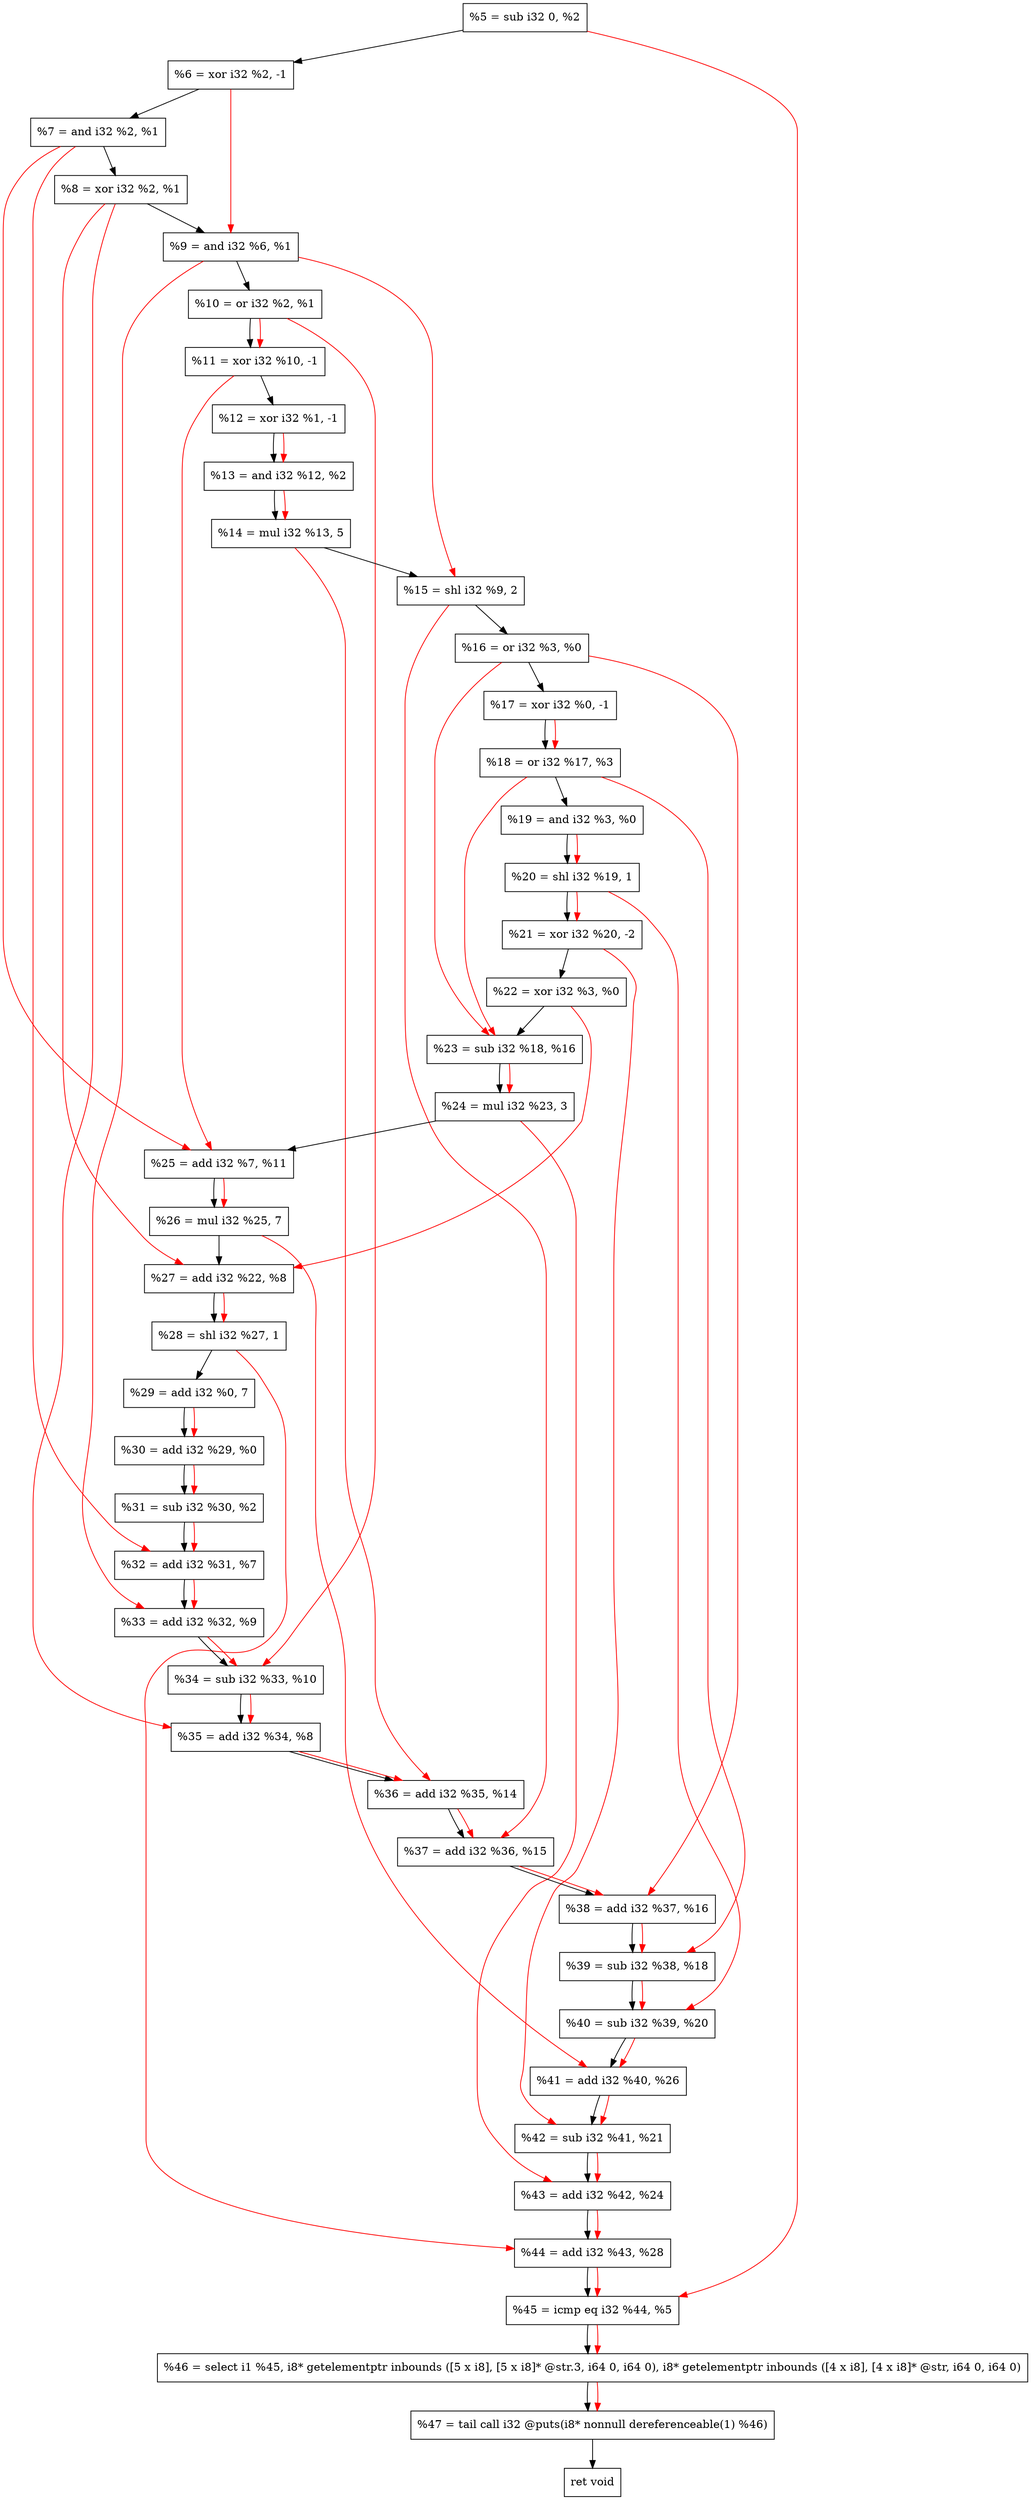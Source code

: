 digraph "DFG for'crackme' function" {
	Node0x132f130[shape=record, label="  %5 = sub i32 0, %2"];
	Node0x132f1d0[shape=record, label="  %6 = xor i32 %2, -1"];
	Node0x132f240[shape=record, label="  %7 = and i32 %2, %1"];
	Node0x132f2b0[shape=record, label="  %8 = xor i32 %2, %1"];
	Node0x132f320[shape=record, label="  %9 = and i32 %6, %1"];
	Node0x132f390[shape=record, label="  %10 = or i32 %2, %1"];
	Node0x132f400[shape=record, label="  %11 = xor i32 %10, -1"];
	Node0x132f470[shape=record, label="  %12 = xor i32 %1, -1"];
	Node0x132f4e0[shape=record, label="  %13 = and i32 %12, %2"];
	Node0x132f580[shape=record, label="  %14 = mul i32 %13, 5"];
	Node0x132f620[shape=record, label="  %15 = shl i32 %9, 2"];
	Node0x132f690[shape=record, label="  %16 = or i32 %3, %0"];
	Node0x132f700[shape=record, label="  %17 = xor i32 %0, -1"];
	Node0x132f770[shape=record, label="  %18 = or i32 %17, %3"];
	Node0x132f7e0[shape=record, label="  %19 = and i32 %3, %0"];
	Node0x132f880[shape=record, label="  %20 = shl i32 %19, 1"];
	Node0x132f920[shape=record, label="  %21 = xor i32 %20, -2"];
	Node0x132f990[shape=record, label="  %22 = xor i32 %3, %0"];
	Node0x132fa00[shape=record, label="  %23 = sub i32 %18, %16"];
	Node0x132faa0[shape=record, label="  %24 = mul i32 %23, 3"];
	Node0x132fb10[shape=record, label="  %25 = add i32 %7, %11"];
	Node0x132fbb0[shape=record, label="  %26 = mul i32 %25, 7"];
	Node0x132fc20[shape=record, label="  %27 = add i32 %22, %8"];
	Node0x132fc90[shape=record, label="  %28 = shl i32 %27, 1"];
	Node0x132fd00[shape=record, label="  %29 = add i32 %0, 7"];
	Node0x132fd70[shape=record, label="  %30 = add i32 %29, %0"];
	Node0x132fde0[shape=record, label="  %31 = sub i32 %30, %2"];
	Node0x132fe50[shape=record, label="  %32 = add i32 %31, %7"];
	Node0x13300d0[shape=record, label="  %33 = add i32 %32, %9"];
	Node0x1330140[shape=record, label="  %34 = sub i32 %33, %10"];
	Node0x13301b0[shape=record, label="  %35 = add i32 %34, %8"];
	Node0x1330220[shape=record, label="  %36 = add i32 %35, %14"];
	Node0x1330290[shape=record, label="  %37 = add i32 %36, %15"];
	Node0x1330300[shape=record, label="  %38 = add i32 %37, %16"];
	Node0x1330370[shape=record, label="  %39 = sub i32 %38, %18"];
	Node0x13303e0[shape=record, label="  %40 = sub i32 %39, %20"];
	Node0x1330450[shape=record, label="  %41 = add i32 %40, %26"];
	Node0x13304c0[shape=record, label="  %42 = sub i32 %41, %21"];
	Node0x1330530[shape=record, label="  %43 = add i32 %42, %24"];
	Node0x13305a0[shape=record, label="  %44 = add i32 %43, %28"];
	Node0x1330610[shape=record, label="  %45 = icmp eq i32 %44, %5"];
	Node0x12cf268[shape=record, label="  %46 = select i1 %45, i8* getelementptr inbounds ([5 x i8], [5 x i8]* @str.3, i64 0, i64 0), i8* getelementptr inbounds ([4 x i8], [4 x i8]* @str, i64 0, i64 0)"];
	Node0x1330ab0[shape=record, label="  %47 = tail call i32 @puts(i8* nonnull dereferenceable(1) %46)"];
	Node0x1330b00[shape=record, label="  ret void"];
	Node0x132f130 -> Node0x132f1d0;
	Node0x132f1d0 -> Node0x132f240;
	Node0x132f240 -> Node0x132f2b0;
	Node0x132f2b0 -> Node0x132f320;
	Node0x132f320 -> Node0x132f390;
	Node0x132f390 -> Node0x132f400;
	Node0x132f400 -> Node0x132f470;
	Node0x132f470 -> Node0x132f4e0;
	Node0x132f4e0 -> Node0x132f580;
	Node0x132f580 -> Node0x132f620;
	Node0x132f620 -> Node0x132f690;
	Node0x132f690 -> Node0x132f700;
	Node0x132f700 -> Node0x132f770;
	Node0x132f770 -> Node0x132f7e0;
	Node0x132f7e0 -> Node0x132f880;
	Node0x132f880 -> Node0x132f920;
	Node0x132f920 -> Node0x132f990;
	Node0x132f990 -> Node0x132fa00;
	Node0x132fa00 -> Node0x132faa0;
	Node0x132faa0 -> Node0x132fb10;
	Node0x132fb10 -> Node0x132fbb0;
	Node0x132fbb0 -> Node0x132fc20;
	Node0x132fc20 -> Node0x132fc90;
	Node0x132fc90 -> Node0x132fd00;
	Node0x132fd00 -> Node0x132fd70;
	Node0x132fd70 -> Node0x132fde0;
	Node0x132fde0 -> Node0x132fe50;
	Node0x132fe50 -> Node0x13300d0;
	Node0x13300d0 -> Node0x1330140;
	Node0x1330140 -> Node0x13301b0;
	Node0x13301b0 -> Node0x1330220;
	Node0x1330220 -> Node0x1330290;
	Node0x1330290 -> Node0x1330300;
	Node0x1330300 -> Node0x1330370;
	Node0x1330370 -> Node0x13303e0;
	Node0x13303e0 -> Node0x1330450;
	Node0x1330450 -> Node0x13304c0;
	Node0x13304c0 -> Node0x1330530;
	Node0x1330530 -> Node0x13305a0;
	Node0x13305a0 -> Node0x1330610;
	Node0x1330610 -> Node0x12cf268;
	Node0x12cf268 -> Node0x1330ab0;
	Node0x1330ab0 -> Node0x1330b00;
edge [color=red]
	Node0x132f1d0 -> Node0x132f320;
	Node0x132f390 -> Node0x132f400;
	Node0x132f470 -> Node0x132f4e0;
	Node0x132f4e0 -> Node0x132f580;
	Node0x132f320 -> Node0x132f620;
	Node0x132f700 -> Node0x132f770;
	Node0x132f7e0 -> Node0x132f880;
	Node0x132f880 -> Node0x132f920;
	Node0x132f770 -> Node0x132fa00;
	Node0x132f690 -> Node0x132fa00;
	Node0x132fa00 -> Node0x132faa0;
	Node0x132f240 -> Node0x132fb10;
	Node0x132f400 -> Node0x132fb10;
	Node0x132fb10 -> Node0x132fbb0;
	Node0x132f990 -> Node0x132fc20;
	Node0x132f2b0 -> Node0x132fc20;
	Node0x132fc20 -> Node0x132fc90;
	Node0x132fd00 -> Node0x132fd70;
	Node0x132fd70 -> Node0x132fde0;
	Node0x132fde0 -> Node0x132fe50;
	Node0x132f240 -> Node0x132fe50;
	Node0x132fe50 -> Node0x13300d0;
	Node0x132f320 -> Node0x13300d0;
	Node0x13300d0 -> Node0x1330140;
	Node0x132f390 -> Node0x1330140;
	Node0x1330140 -> Node0x13301b0;
	Node0x132f2b0 -> Node0x13301b0;
	Node0x13301b0 -> Node0x1330220;
	Node0x132f580 -> Node0x1330220;
	Node0x1330220 -> Node0x1330290;
	Node0x132f620 -> Node0x1330290;
	Node0x1330290 -> Node0x1330300;
	Node0x132f690 -> Node0x1330300;
	Node0x1330300 -> Node0x1330370;
	Node0x132f770 -> Node0x1330370;
	Node0x1330370 -> Node0x13303e0;
	Node0x132f880 -> Node0x13303e0;
	Node0x13303e0 -> Node0x1330450;
	Node0x132fbb0 -> Node0x1330450;
	Node0x1330450 -> Node0x13304c0;
	Node0x132f920 -> Node0x13304c0;
	Node0x13304c0 -> Node0x1330530;
	Node0x132faa0 -> Node0x1330530;
	Node0x1330530 -> Node0x13305a0;
	Node0x132fc90 -> Node0x13305a0;
	Node0x13305a0 -> Node0x1330610;
	Node0x132f130 -> Node0x1330610;
	Node0x1330610 -> Node0x12cf268;
	Node0x12cf268 -> Node0x1330ab0;
}
